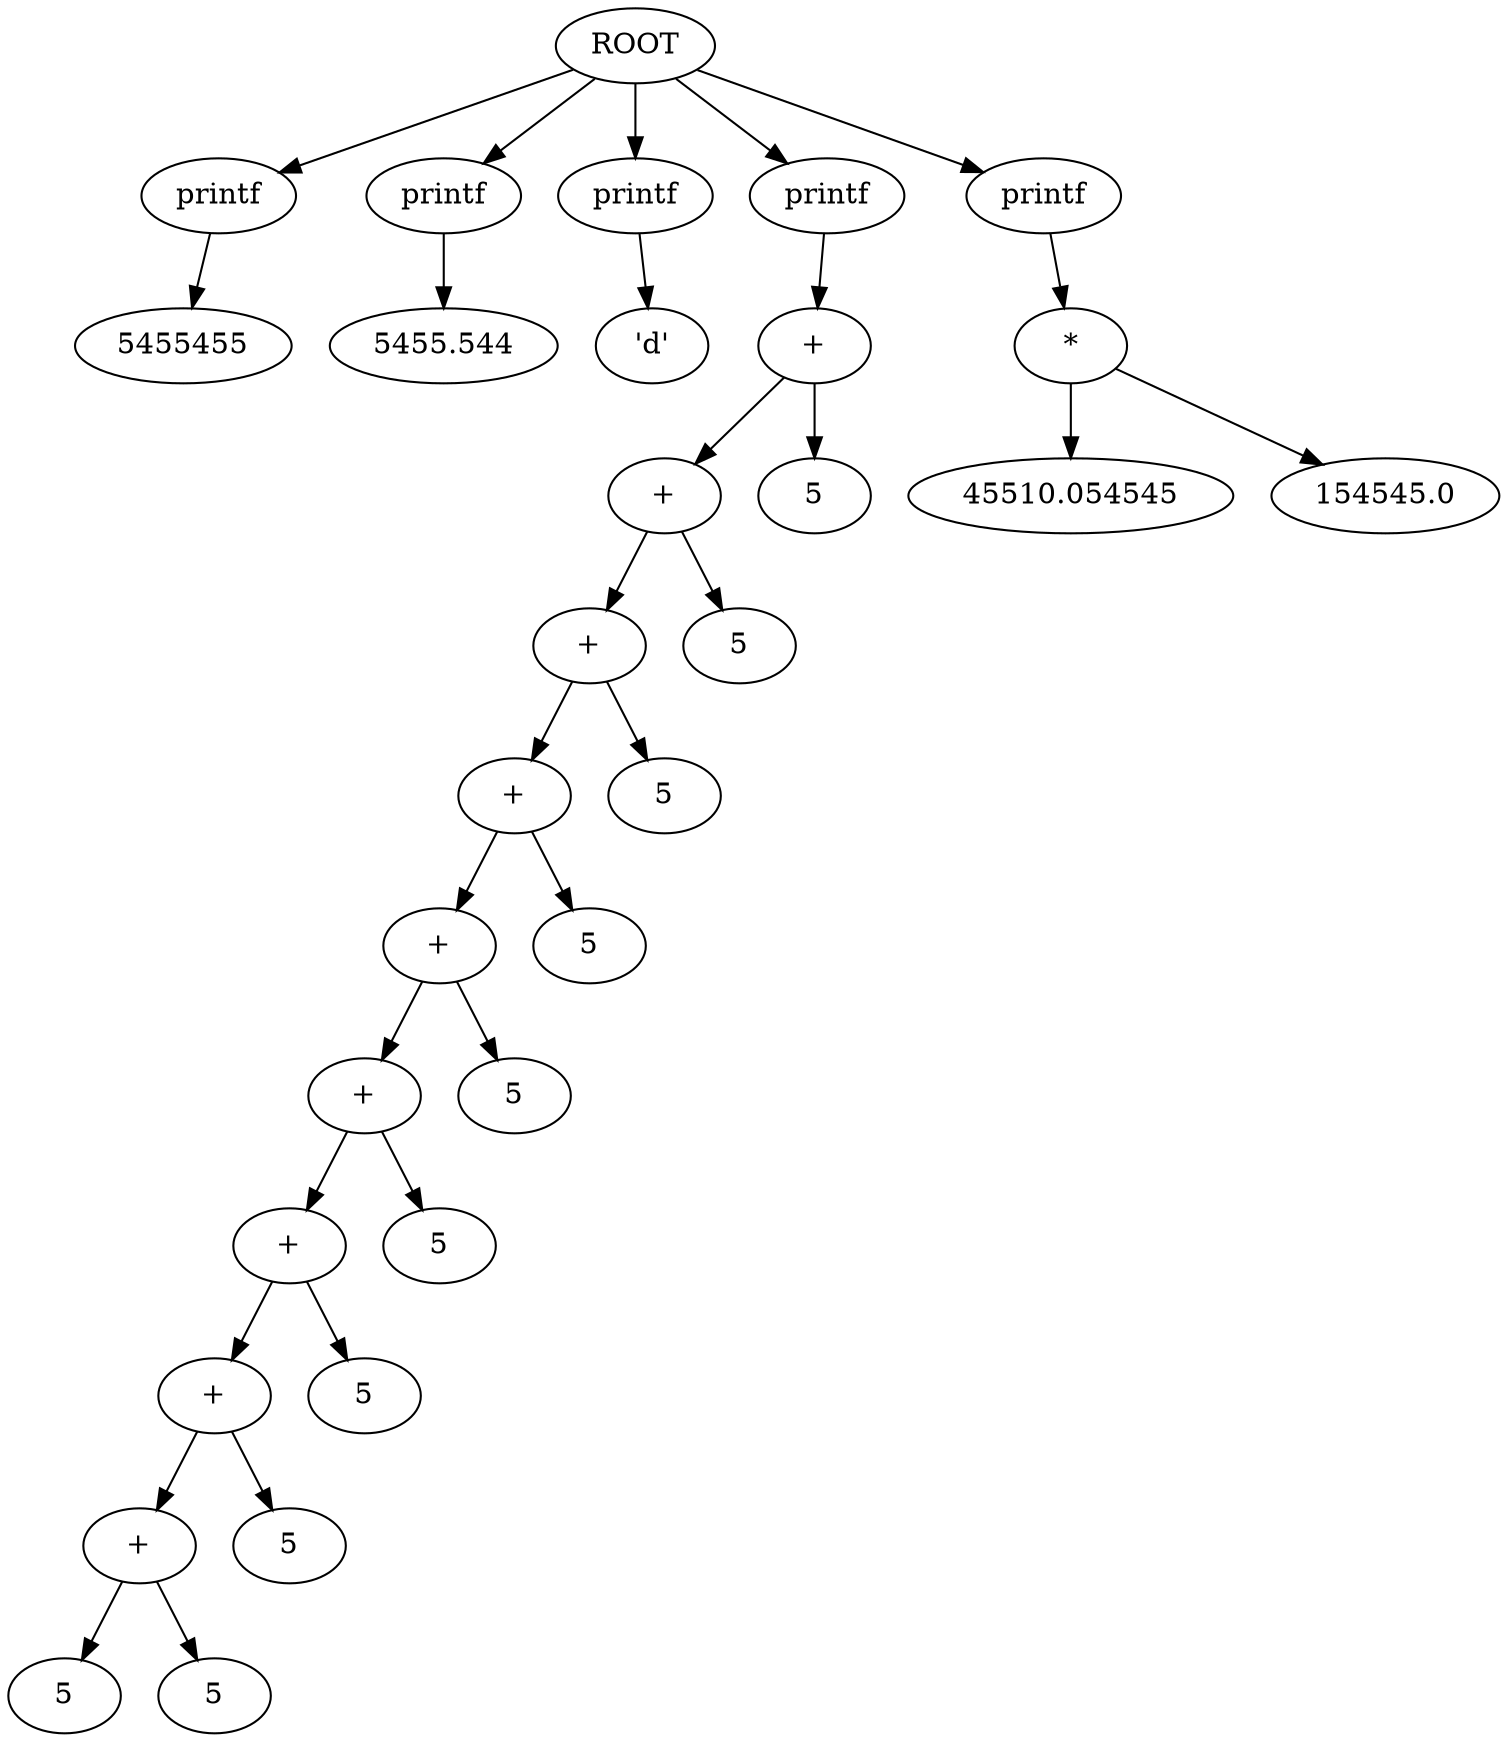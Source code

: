 strict digraph G{
l11[label = "printf"]
l111[label = "printf"]
l1111[label = "printf"]
l11111[label = "printf"]
l111111[label = "printf"]
"ROOT"->"l11"
l11111131[label = "5455455"]
"l11"->l11111131
"ROOT"->"l111"
l111111331[label = "5455.544"]
"l111"->l111111331
"ROOT"->"l1111"
l1111113331[label = "'d'"]
"l1111"->l1111113331
"ROOT"->"l11111"
l11111133331[label = "+"]
"l11111"->"l11111133331"
l1111113333131[label = "+"]
l11111133331311[label = "5"]
"l11111133331"->"l1111113333131"
l1111113333131131[label = "+"]
l11111133331311311[label = "5"]
"l1111113333131"->"l1111113333131131"
l1111113333131131131[label = "+"]
l11111133331311311311[label = "5"]
"l1111113333131131"->"l1111113333131131131"
l1111113333131131131131[label = "+"]
l11111133331311311311311[label = "5"]
"l1111113333131131131"->"l1111113333131131131131"
l1111113333131131131131131[label = "+"]
l11111133331311311311311311[label = "5"]
"l1111113333131131131131"->"l1111113333131131131131131"
l1111113333131131131131131131[label = "+"]
l11111133331311311311311311311[label = "5"]
"l1111113333131131131131131"->"l1111113333131131131131131131"
l1111113333131131131131131131131[label = "+"]
l11111133331311311311311311311311[label = "5"]
"l1111113333131131131131131131"->"l1111113333131131131131131131131"
l1111113333131131131131131131131131[label = "+"]
l11111133331311311311311311311311311[label = "5"]
"l1111113333131131131131131131131"->"l1111113333131131131131131131131131"
l1111113333131131131131131131131131131[label = "5"]
l11111133331311311311311311311311311311[label = "5"]
"l1111113333131131131131131131131131"->l1111113333131131131131131131131131131
"l1111113333131131131131131131131131"->l11111133331311311311311311311311311311
"l1111113333131131131131131131131"->l11111133331311311311311311311311311
"l1111113333131131131131131131"->l11111133331311311311311311311311
"l1111113333131131131131131"->l11111133331311311311311311311
"l1111113333131131131131"->l11111133331311311311311311
"l1111113333131131131"->l11111133331311311311311
"l1111113333131131"->l11111133331311311311
"l1111113333131"->l11111133331311311
"l11111133331"->l11111133331311
"ROOT"->"l111111"
l111111333331[label = "*"]
"l111111"->"l111111333331"
l11111133333131[label = "45510.054545"]
l111111333331311[label = "154545.0"]
"l111111333331"->l11111133333131
"l111111333331"->l111111333331311
}
